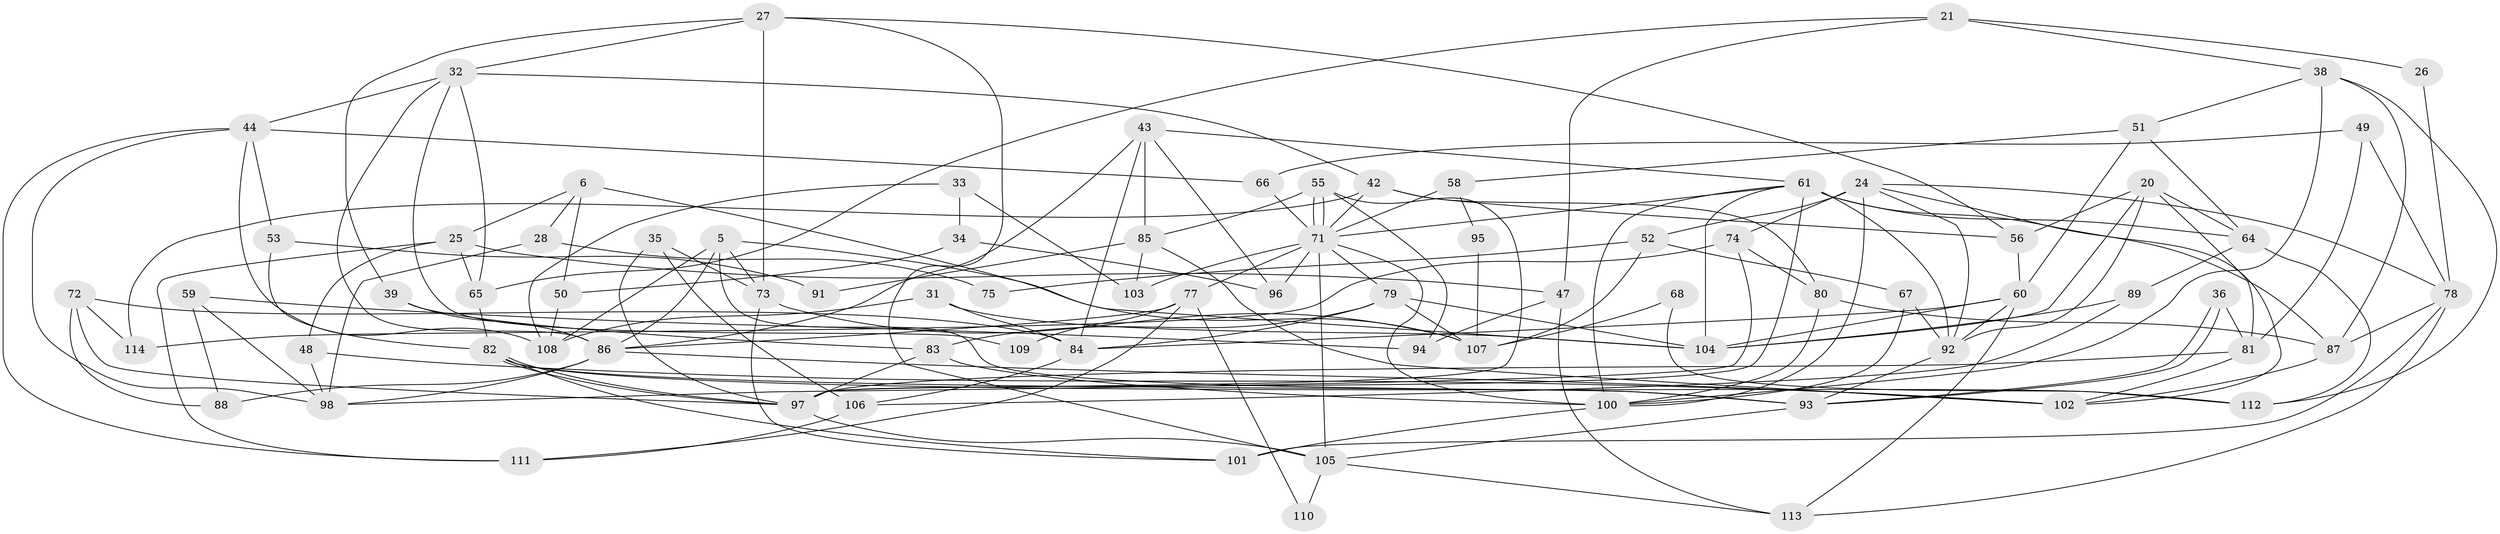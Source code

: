 // original degree distribution, {3: 0.3333333333333333, 4: 0.2719298245614035, 5: 0.13157894736842105, 6: 0.11403508771929824, 7: 0.043859649122807015, 2: 0.09649122807017543, 8: 0.008771929824561403}
// Generated by graph-tools (version 1.1) at 2025/52/03/04/25 21:52:55]
// undirected, 79 vertices, 176 edges
graph export_dot {
graph [start="1"]
  node [color=gray90,style=filled];
  5;
  6;
  20;
  21;
  24;
  25 [super="+8"];
  26;
  27;
  28;
  31;
  32;
  33;
  34;
  35;
  36;
  38;
  39;
  42;
  43;
  44;
  47;
  48;
  49;
  50;
  51;
  52;
  53;
  55;
  56;
  58 [super="+19"];
  59;
  60 [super="+57"];
  61 [super="+29"];
  64 [super="+14"];
  65;
  66;
  67;
  68;
  71 [super="+62+30"];
  72;
  73 [super="+17"];
  74;
  75;
  77 [super="+13"];
  78;
  79 [super="+41"];
  80;
  81 [super="+9"];
  82;
  83 [super="+15"];
  84 [super="+11"];
  85;
  86 [super="+37"];
  87 [super="+1"];
  88;
  89;
  91;
  92 [super="+22"];
  93;
  94;
  95;
  96;
  97 [super="+45"];
  98;
  100 [super="+54"];
  101 [super="+63"];
  102 [super="+2+40"];
  103 [super="+76"];
  104 [super="+46"];
  105 [super="+12+70"];
  106;
  107 [super="+90+69"];
  108;
  109;
  110;
  111;
  112;
  113 [super="+99"];
  114;
  5 -- 86;
  5 -- 93;
  5 -- 108;
  5 -- 104;
  5 -- 73;
  6 -- 50;
  6 -- 28;
  6 -- 107 [weight=2];
  6 -- 25;
  20 -- 104;
  20 -- 56;
  20 -- 92;
  20 -- 81;
  20 -- 64;
  21 -- 47;
  21 -- 65;
  21 -- 26;
  21 -- 38;
  24 -- 52;
  24 -- 74;
  24 -- 78;
  24 -- 92 [weight=2];
  24 -- 102;
  24 -- 100;
  25 -- 48;
  25 -- 65;
  25 -- 111;
  25 -- 47;
  26 -- 78;
  27 -- 32;
  27 -- 39;
  27 -- 56;
  27 -- 105;
  27 -- 73;
  28 -- 98;
  28 -- 75;
  31 -- 108;
  31 -- 104;
  31 -- 84;
  32 -- 42;
  32 -- 44;
  32 -- 65;
  32 -- 109;
  32 -- 86;
  33 -- 108;
  33 -- 103;
  33 -- 34;
  34 -- 96;
  34 -- 50;
  35 -- 106;
  35 -- 97;
  35 -- 73;
  36 -- 93;
  36 -- 93;
  36 -- 81;
  38 -- 112;
  38 -- 51;
  38 -- 87;
  38 -- 100;
  39 -- 83 [weight=2];
  39 -- 86;
  42 -- 56;
  42 -- 80;
  42 -- 114;
  42 -- 71;
  43 -- 85;
  43 -- 96;
  43 -- 84;
  43 -- 86;
  43 -- 61;
  44 -- 98;
  44 -- 53;
  44 -- 66;
  44 -- 108;
  44 -- 111;
  47 -- 94;
  47 -- 113;
  48 -- 98;
  48 -- 102;
  49 -- 78;
  49 -- 66;
  49 -- 81;
  50 -- 108;
  51 -- 60;
  51 -- 58;
  51 -- 64;
  52 -- 67;
  52 -- 75;
  52 -- 107;
  53 -- 82;
  53 -- 91;
  55 -- 85;
  55 -- 71;
  55 -- 71;
  55 -- 94;
  55 -- 97;
  56 -- 60;
  58 -- 71 [weight=2];
  58 -- 95;
  59 -- 88;
  59 -- 98;
  59 -- 94;
  60 -- 84;
  60 -- 113 [weight=2];
  60 -- 104;
  60 -- 92;
  61 -- 92;
  61 -- 97 [weight=2];
  61 -- 64;
  61 -- 100;
  61 -- 71;
  61 -- 104;
  61 -- 87;
  64 -- 89;
  64 -- 112;
  65 -- 82;
  66 -- 71;
  67 -- 92;
  67 -- 100;
  68 -- 112;
  68 -- 107;
  71 -- 105 [weight=2];
  71 -- 103 [weight=3];
  71 -- 79;
  71 -- 96;
  71 -- 100;
  71 -- 77;
  72 -- 114;
  72 -- 88;
  72 -- 97;
  72 -- 84;
  73 -- 101;
  73 -- 107;
  74 -- 80;
  74 -- 98;
  74 -- 114;
  77 -- 111;
  77 -- 86;
  77 -- 109;
  77 -- 110;
  78 -- 101 [weight=2];
  78 -- 87;
  78 -- 113;
  79 -- 104 [weight=2];
  79 -- 83;
  79 -- 84;
  79 -- 107 [weight=3];
  80 -- 87;
  80 -- 100;
  81 -- 102;
  81 -- 97;
  82 -- 97 [weight=2];
  82 -- 97;
  82 -- 93;
  82 -- 112;
  82 -- 101;
  83 -- 100;
  83 -- 97;
  84 -- 106;
  85 -- 102;
  85 -- 91;
  85 -- 103;
  86 -- 98;
  86 -- 102 [weight=2];
  86 -- 88;
  87 -- 102;
  89 -- 106;
  89 -- 104;
  92 -- 93;
  93 -- 105;
  95 -- 107;
  97 -- 105;
  100 -- 101 [weight=2];
  105 -- 113 [weight=2];
  105 -- 110;
  106 -- 111;
}
